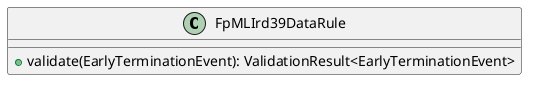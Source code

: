 @startuml

    class FpMLIrd39DataRule [[FpMLIrd39DataRule.html]] {
        +validate(EarlyTerminationEvent): ValidationResult<EarlyTerminationEvent>
    }

@enduml

